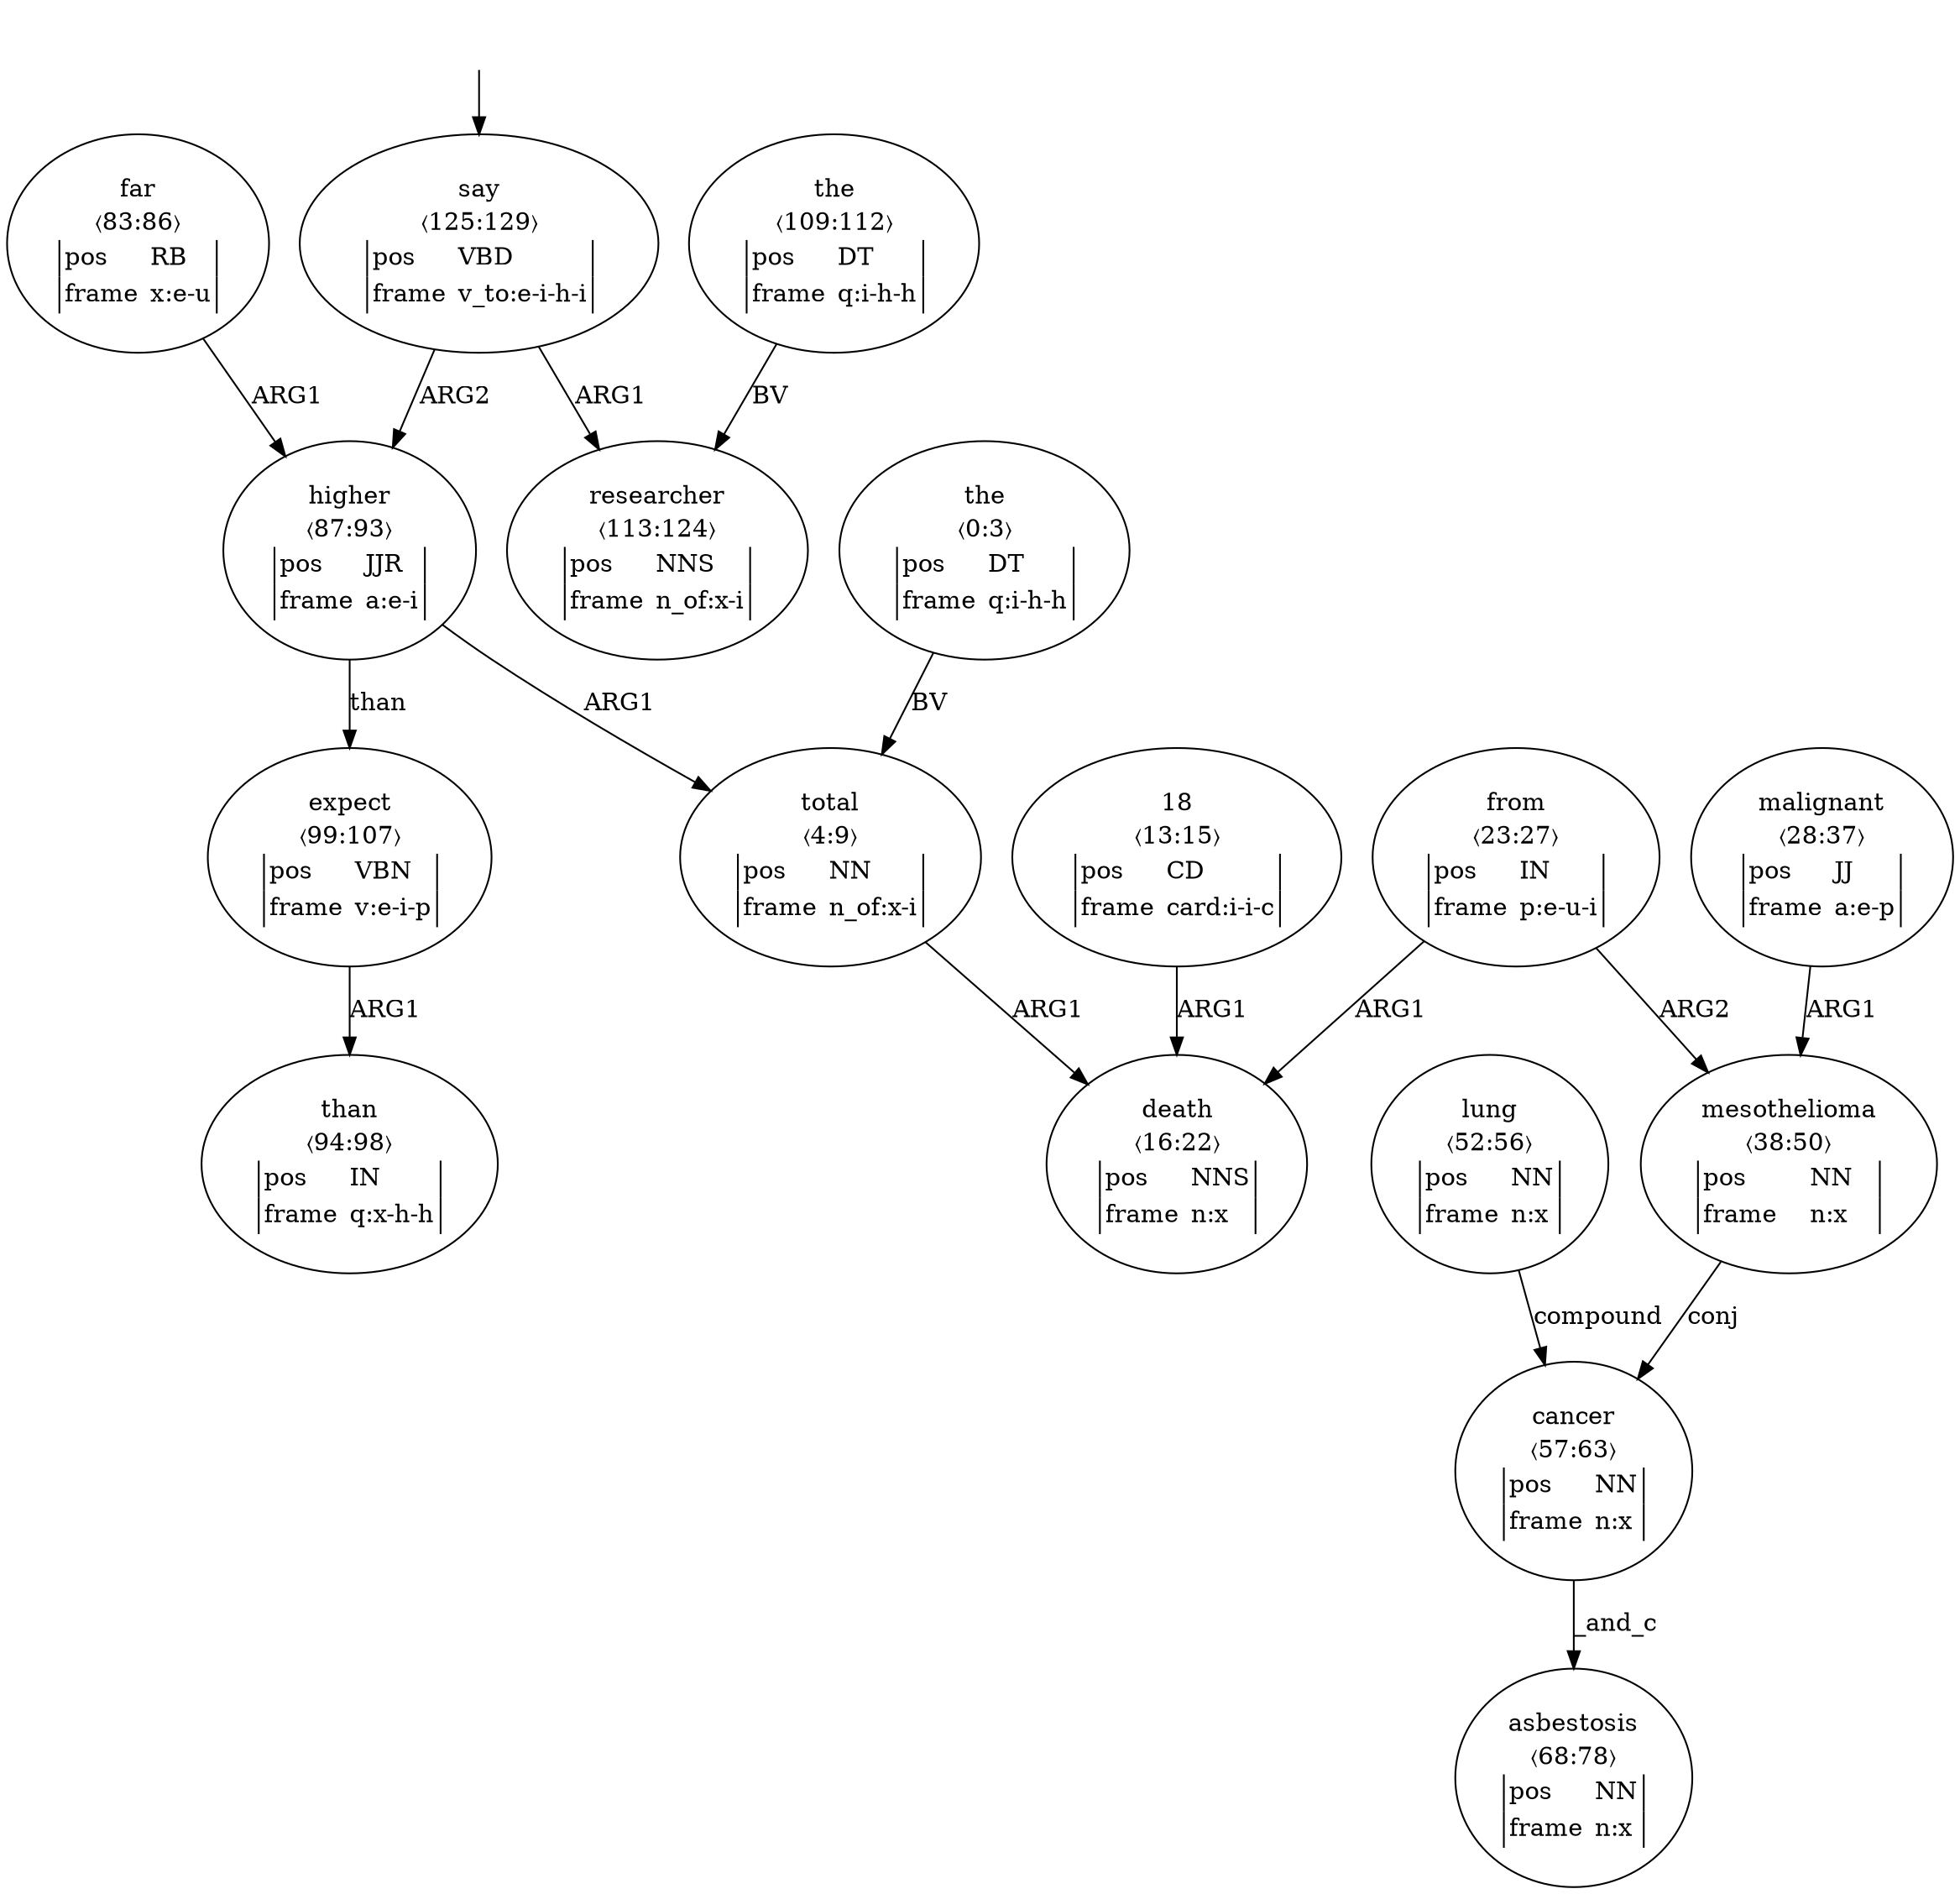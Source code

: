 digraph "20003015" {
  top [ style=invis ];
  top -> 21;
  0 [ label=<<table align="center" border="0" cellspacing="0"><tr><td colspan="2">the</td></tr><tr><td colspan="2">〈0:3〉</td></tr><tr><td sides="l" border="1" align="left">pos</td><td sides="r" border="1" align="left">DT</td></tr><tr><td sides="l" border="1" align="left">frame</td><td sides="r" border="1" align="left">q:i-h-h</td></tr></table>> ];
  1 [ label=<<table align="center" border="0" cellspacing="0"><tr><td colspan="2">total</td></tr><tr><td colspan="2">〈4:9〉</td></tr><tr><td sides="l" border="1" align="left">pos</td><td sides="r" border="1" align="left">NN</td></tr><tr><td sides="l" border="1" align="left">frame</td><td sides="r" border="1" align="left">n_of:x-i</td></tr></table>> ];
  3 [ label=<<table align="center" border="0" cellspacing="0"><tr><td colspan="2">18</td></tr><tr><td colspan="2">〈13:15〉</td></tr><tr><td sides="l" border="1" align="left">pos</td><td sides="r" border="1" align="left">CD</td></tr><tr><td sides="l" border="1" align="left">frame</td><td sides="r" border="1" align="left">card:i-i-c</td></tr></table>> ];
  4 [ label=<<table align="center" border="0" cellspacing="0"><tr><td colspan="2">death</td></tr><tr><td colspan="2">〈16:22〉</td></tr><tr><td sides="l" border="1" align="left">pos</td><td sides="r" border="1" align="left">NNS</td></tr><tr><td sides="l" border="1" align="left">frame</td><td sides="r" border="1" align="left">n:x</td></tr></table>> ];
  5 [ label=<<table align="center" border="0" cellspacing="0"><tr><td colspan="2">from</td></tr><tr><td colspan="2">〈23:27〉</td></tr><tr><td sides="l" border="1" align="left">pos</td><td sides="r" border="1" align="left">IN</td></tr><tr><td sides="l" border="1" align="left">frame</td><td sides="r" border="1" align="left">p:e-u-i</td></tr></table>> ];
  6 [ label=<<table align="center" border="0" cellspacing="0"><tr><td colspan="2">malignant</td></tr><tr><td colspan="2">〈28:37〉</td></tr><tr><td sides="l" border="1" align="left">pos</td><td sides="r" border="1" align="left">JJ</td></tr><tr><td sides="l" border="1" align="left">frame</td><td sides="r" border="1" align="left">a:e-p</td></tr></table>> ];
  7 [ label=<<table align="center" border="0" cellspacing="0"><tr><td colspan="2">mesothelioma</td></tr><tr><td colspan="2">〈38:50〉</td></tr><tr><td sides="l" border="1" align="left">pos</td><td sides="r" border="1" align="left">NN</td></tr><tr><td sides="l" border="1" align="left">frame</td><td sides="r" border="1" align="left">n:x</td></tr></table>> ];
  9 [ label=<<table align="center" border="0" cellspacing="0"><tr><td colspan="2">lung</td></tr><tr><td colspan="2">〈52:56〉</td></tr><tr><td sides="l" border="1" align="left">pos</td><td sides="r" border="1" align="left">NN</td></tr><tr><td sides="l" border="1" align="left">frame</td><td sides="r" border="1" align="left">n:x</td></tr></table>> ];
  10 [ label=<<table align="center" border="0" cellspacing="0"><tr><td colspan="2">cancer</td></tr><tr><td colspan="2">〈57:63〉</td></tr><tr><td sides="l" border="1" align="left">pos</td><td sides="r" border="1" align="left">NN</td></tr><tr><td sides="l" border="1" align="left">frame</td><td sides="r" border="1" align="left">n:x</td></tr></table>> ];
  12 [ label=<<table align="center" border="0" cellspacing="0"><tr><td colspan="2">asbestosis</td></tr><tr><td colspan="2">〈68:78〉</td></tr><tr><td sides="l" border="1" align="left">pos</td><td sides="r" border="1" align="left">NN</td></tr><tr><td sides="l" border="1" align="left">frame</td><td sides="r" border="1" align="left">n:x</td></tr></table>> ];
  14 [ label=<<table align="center" border="0" cellspacing="0"><tr><td colspan="2">far</td></tr><tr><td colspan="2">〈83:86〉</td></tr><tr><td sides="l" border="1" align="left">pos</td><td sides="r" border="1" align="left">RB</td></tr><tr><td sides="l" border="1" align="left">frame</td><td sides="r" border="1" align="left">x:e-u</td></tr></table>> ];
  15 [ label=<<table align="center" border="0" cellspacing="0"><tr><td colspan="2">higher</td></tr><tr><td colspan="2">〈87:93〉</td></tr><tr><td sides="l" border="1" align="left">pos</td><td sides="r" border="1" align="left">JJR</td></tr><tr><td sides="l" border="1" align="left">frame</td><td sides="r" border="1" align="left">a:e-i</td></tr></table>> ];
  16 [ label=<<table align="center" border="0" cellspacing="0"><tr><td colspan="2">than</td></tr><tr><td colspan="2">〈94:98〉</td></tr><tr><td sides="l" border="1" align="left">pos</td><td sides="r" border="1" align="left">IN</td></tr><tr><td sides="l" border="1" align="left">frame</td><td sides="r" border="1" align="left">q:x-h-h</td></tr></table>> ];
  17 [ label=<<table align="center" border="0" cellspacing="0"><tr><td colspan="2">expect</td></tr><tr><td colspan="2">〈99:107〉</td></tr><tr><td sides="l" border="1" align="left">pos</td><td sides="r" border="1" align="left">VBN</td></tr><tr><td sides="l" border="1" align="left">frame</td><td sides="r" border="1" align="left">v:e-i-p</td></tr></table>> ];
  19 [ label=<<table align="center" border="0" cellspacing="0"><tr><td colspan="2">the</td></tr><tr><td colspan="2">〈109:112〉</td></tr><tr><td sides="l" border="1" align="left">pos</td><td sides="r" border="1" align="left">DT</td></tr><tr><td sides="l" border="1" align="left">frame</td><td sides="r" border="1" align="left">q:i-h-h</td></tr></table>> ];
  20 [ label=<<table align="center" border="0" cellspacing="0"><tr><td colspan="2">researcher</td></tr><tr><td colspan="2">〈113:124〉</td></tr><tr><td sides="l" border="1" align="left">pos</td><td sides="r" border="1" align="left">NNS</td></tr><tr><td sides="l" border="1" align="left">frame</td><td sides="r" border="1" align="left">n_of:x-i</td></tr></table>> ];
  21 [ label=<<table align="center" border="0" cellspacing="0"><tr><td colspan="2">say</td></tr><tr><td colspan="2">〈125:129〉</td></tr><tr><td sides="l" border="1" align="left">pos</td><td sides="r" border="1" align="left">VBD</td></tr><tr><td sides="l" border="1" align="left">frame</td><td sides="r" border="1" align="left">v_to:e-i-h-i</td></tr></table>> ];
  15 -> 17 [ label="than" ];
  0 -> 1 [ label="BV" ];
  10 -> 12 [ label="_and_c" ];
  14 -> 15 [ label="ARG1" ];
  7 -> 10 [ label="conj" ];
  19 -> 20 [ label="BV" ];
  3 -> 4 [ label="ARG1" ];
  9 -> 10 [ label="compound" ];
  21 -> 15 [ label="ARG2" ];
  5 -> 7 [ label="ARG2" ];
  17 -> 16 [ label="ARG1" ];
  6 -> 7 [ label="ARG1" ];
  15 -> 1 [ label="ARG1" ];
  1 -> 4 [ label="ARG1" ];
  21 -> 20 [ label="ARG1" ];
  5 -> 4 [ label="ARG1" ];
}

